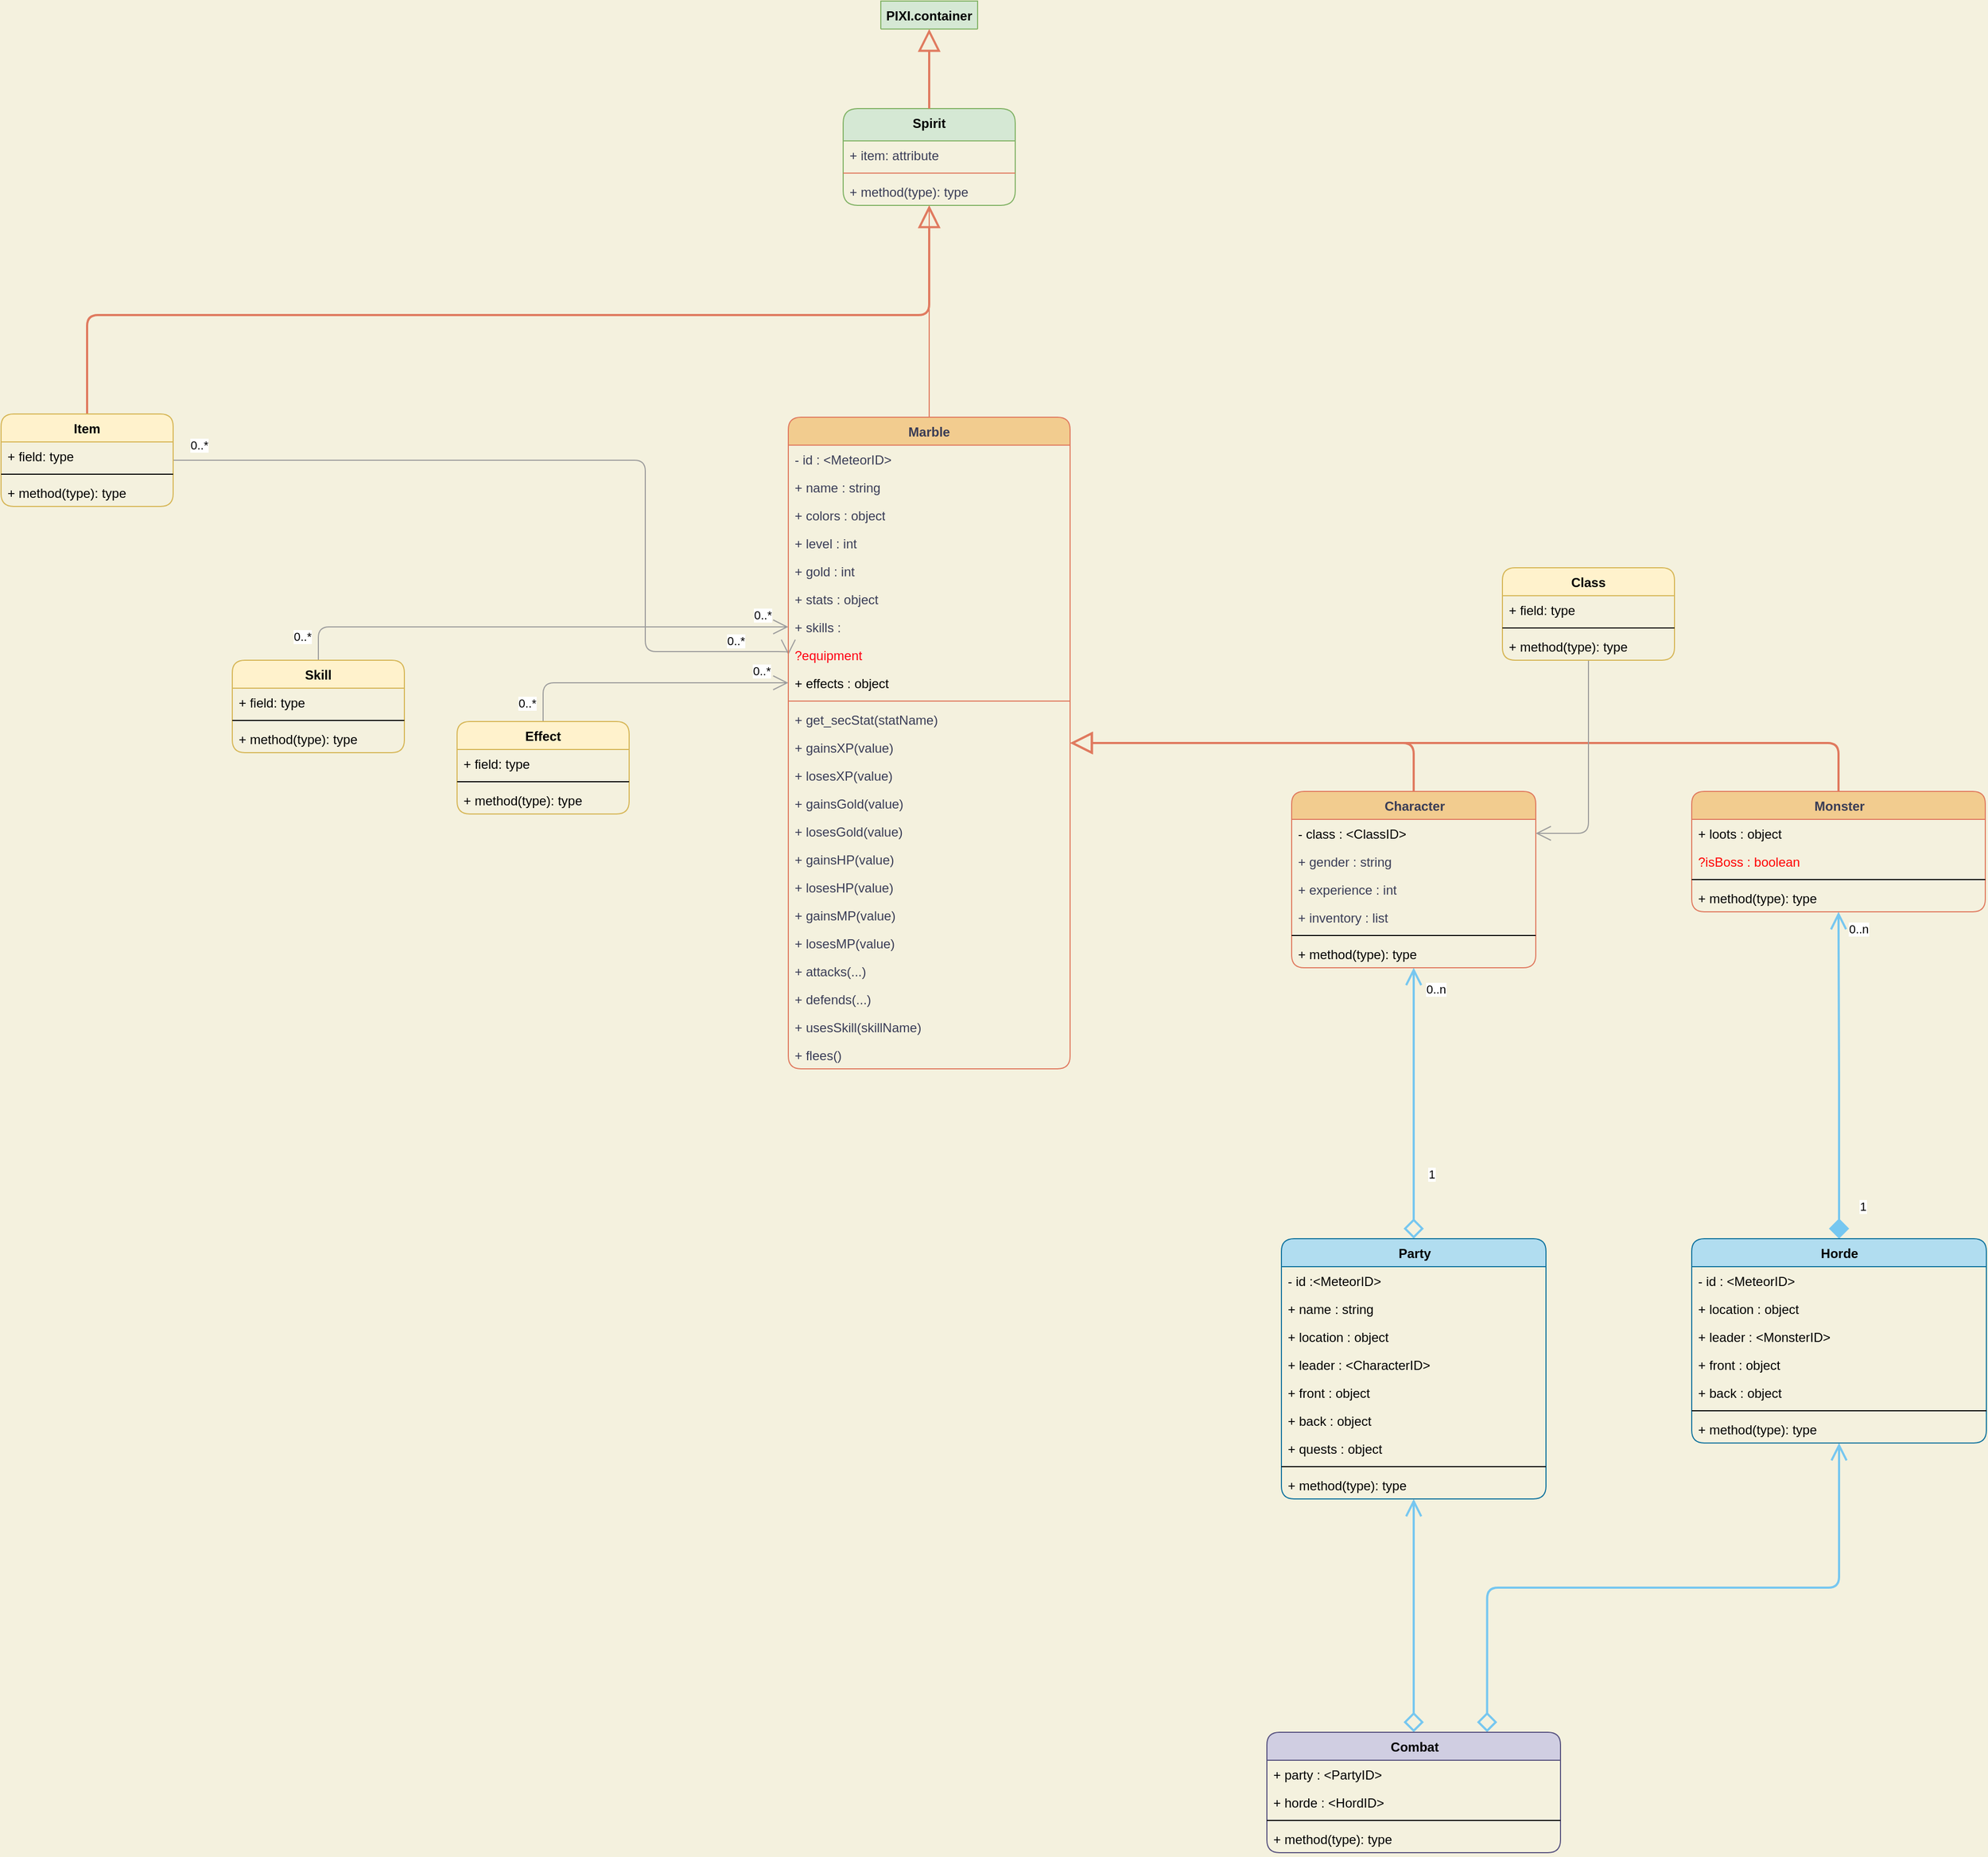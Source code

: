 <mxfile version="13.7.7" type="github">
  <diagram id="JMG7Og392h3I-otRAJf4" name="Page-1">
    <mxGraphModel dx="2393" dy="1778" grid="0" gridSize="10" guides="1" tooltips="1" connect="1" arrows="1" fold="1" page="0" pageScale="1" pageWidth="1169" pageHeight="827" background="#F4F1DE" math="0" shadow="0">
      <root>
        <mxCell id="0" />
        <mxCell id="1" parent="0" />
        <mxCell id="4F_5oUC_MU-JNdt0lTQq-11" value="PIXI.container" style="swimlane;fontStyle=1;align=center;verticalAlign=top;childLayout=stackLayout;horizontal=1;startSize=26;horizontalStack=0;resizeParent=1;resizeParentMax=0;resizeLast=0;collapsible=1;marginBottom=0;fillColor=#d5e8d4;strokeColor=#82b366;rounded=1;" parent="1" vertex="1" collapsed="1">
          <mxGeometry x="369" y="-440" width="90" height="26" as="geometry">
            <mxRectangle x="334" y="-300" width="160" height="86" as="alternateBounds" />
          </mxGeometry>
        </mxCell>
        <mxCell id="4F_5oUC_MU-JNdt0lTQq-12" value="+ field: type" style="text;strokeColor=none;fillColor=none;align=left;verticalAlign=top;spacingLeft=4;spacingRight=4;overflow=hidden;rotatable=0;points=[[0,0.5],[1,0.5]];portConstraint=eastwest;fontColor=#393C56;rounded=1;" parent="4F_5oUC_MU-JNdt0lTQq-11" vertex="1">
          <mxGeometry y="26" width="90" height="26" as="geometry" />
        </mxCell>
        <mxCell id="4F_5oUC_MU-JNdt0lTQq-13" value="" style="line;strokeWidth=1;fillColor=none;align=left;verticalAlign=middle;spacingTop=-1;spacingLeft=3;spacingRight=3;rotatable=0;labelPosition=right;points=[];portConstraint=eastwest;labelBackgroundColor=#F4F1DE;strokeColor=#E07A5F;fontColor=#393C56;rounded=1;" parent="4F_5oUC_MU-JNdt0lTQq-11" vertex="1">
          <mxGeometry y="52" width="90" height="8" as="geometry" />
        </mxCell>
        <mxCell id="4F_5oUC_MU-JNdt0lTQq-14" value="+ method(type): type" style="text;strokeColor=none;fillColor=none;align=left;verticalAlign=top;spacingLeft=4;spacingRight=4;overflow=hidden;rotatable=0;points=[[0,0.5],[1,0.5]];portConstraint=eastwest;fontColor=#393C56;rounded=1;" parent="4F_5oUC_MU-JNdt0lTQq-11" vertex="1">
          <mxGeometry y="60" width="90" height="26" as="geometry" />
        </mxCell>
        <mxCell id="4F_5oUC_MU-JNdt0lTQq-1" value="Spirit" style="swimlane;fontStyle=1;align=center;verticalAlign=top;childLayout=stackLayout;horizontal=1;startSize=30;horizontalStack=0;resizeParent=1;resizeParentMax=0;resizeLast=0;collapsible=1;marginBottom=0;fillColor=#d5e8d4;strokeColor=#82b366;rounded=1;" parent="1" vertex="1">
          <mxGeometry x="334" y="-340" width="160" height="90" as="geometry">
            <mxRectangle x="334" y="60" width="60" height="26" as="alternateBounds" />
          </mxGeometry>
        </mxCell>
        <mxCell id="4F_5oUC_MU-JNdt0lTQq-5" value="+ item: attribute" style="text;strokeColor=none;fillColor=none;align=left;verticalAlign=top;spacingLeft=4;spacingRight=4;overflow=hidden;rotatable=0;points=[[0,0.5],[1,0.5]];portConstraint=eastwest;fontColor=#393C56;rounded=1;" parent="4F_5oUC_MU-JNdt0lTQq-1" vertex="1">
          <mxGeometry y="30" width="160" height="26" as="geometry" />
        </mxCell>
        <mxCell id="4F_5oUC_MU-JNdt0lTQq-3" value="" style="line;strokeWidth=1;fillColor=none;align=left;verticalAlign=middle;spacingTop=-1;spacingLeft=3;spacingRight=3;rotatable=0;labelPosition=right;points=[];portConstraint=eastwest;labelBackgroundColor=#F4F1DE;strokeColor=#E07A5F;fontColor=#393C56;rounded=1;" parent="4F_5oUC_MU-JNdt0lTQq-1" vertex="1">
          <mxGeometry y="56" width="160" height="8" as="geometry" />
        </mxCell>
        <mxCell id="4F_5oUC_MU-JNdt0lTQq-4" value="+ method(type): type" style="text;strokeColor=none;fillColor=none;align=left;verticalAlign=top;spacingLeft=4;spacingRight=4;overflow=hidden;rotatable=0;points=[[0,0.5],[1,0.5]];portConstraint=eastwest;fontColor=#393C56;rounded=1;" parent="4F_5oUC_MU-JNdt0lTQq-1" vertex="1">
          <mxGeometry y="64" width="160" height="26" as="geometry" />
        </mxCell>
        <mxCell id="4F_5oUC_MU-JNdt0lTQq-15" value="" style="endArrow=block;endSize=16;endFill=0;html=1;exitX=0.5;exitY=0;exitDx=0;exitDy=0;entryX=0.5;entryY=1;entryDx=0;entryDy=0;labelBackgroundColor=#F4F1DE;strokeColor=#E07A5F;fontColor=#393C56;strokeWidth=2;" parent="1" source="4F_5oUC_MU-JNdt0lTQq-1" target="4F_5oUC_MU-JNdt0lTQq-11" edge="1">
          <mxGeometry x="-0.703" y="-115" width="160" relative="1" as="geometry">
            <mxPoint x="570" y="-350" as="sourcePoint" />
            <mxPoint x="730" y="-350" as="targetPoint" />
            <mxPoint as="offset" />
          </mxGeometry>
        </mxCell>
        <mxCell id="ymuaIxRItu-v12UrSBem-56" style="edgeStyle=orthogonalEdgeStyle;rounded=1;sketch=0;jumpStyle=none;orthogonalLoop=1;jettySize=auto;html=1;startArrow=none;startFill=0;startSize=14;endArrow=open;endFill=0;endSize=12;strokeColor=#E07A5F;strokeWidth=1;" edge="1" parent="1" source="4F_5oUC_MU-JNdt0lTQq-6" target="4F_5oUC_MU-JNdt0lTQq-1">
          <mxGeometry relative="1" as="geometry" />
        </mxCell>
        <mxCell id="ymuaIxRItu-v12UrSBem-45" style="edgeStyle=orthogonalEdgeStyle;rounded=1;orthogonalLoop=1;jettySize=auto;html=1;exitX=0.5;exitY=0;exitDx=0;exitDy=0;startArrow=none;startFill=0;startSize=6;endArrow=block;endFill=0;endSize=16;strokeColor=#E07A5F;strokeWidth=2;" edge="1" parent="1" source="-9Ix1WPc0BXSNpQGpBU6-17" target="4F_5oUC_MU-JNdt0lTQq-6">
          <mxGeometry relative="1" as="geometry" />
        </mxCell>
        <mxCell id="ymuaIxRItu-v12UrSBem-7" style="edgeStyle=orthogonalEdgeStyle;rounded=0;orthogonalLoop=1;jettySize=auto;html=1;exitX=0.5;exitY=0;exitDx=0;exitDy=0;strokeWidth=2;strokeColor=#76C7F0;startArrow=diamond;startFill=0;endArrow=open;endFill=0;endSize=12;startSize=14;" edge="1" parent="1" source="-9Ix1WPc0BXSNpQGpBU6-38" target="-9Ix1WPc0BXSNpQGpBU6-17">
          <mxGeometry relative="1" as="geometry" />
        </mxCell>
        <mxCell id="ymuaIxRItu-v12UrSBem-8" value="0..n" style="edgeLabel;html=1;align=center;verticalAlign=middle;resizable=0;points=[];" vertex="1" connectable="0" parent="ymuaIxRItu-v12UrSBem-7">
          <mxGeometry x="0.829" y="-2" relative="1" as="geometry">
            <mxPoint x="18" y="-1.53" as="offset" />
          </mxGeometry>
        </mxCell>
        <mxCell id="ymuaIxRItu-v12UrSBem-9" value="1" style="edgeLabel;html=1;align=center;verticalAlign=middle;resizable=0;points=[];" vertex="1" connectable="0" parent="ymuaIxRItu-v12UrSBem-7">
          <mxGeometry x="0.195" relative="1" as="geometry">
            <mxPoint x="16" y="90.29" as="offset" />
          </mxGeometry>
        </mxCell>
        <mxCell id="ymuaIxRItu-v12UrSBem-11" style="edgeStyle=orthogonalEdgeStyle;rounded=0;orthogonalLoop=1;jettySize=auto;html=1;exitX=0.5;exitY=0;exitDx=0;exitDy=0;startArrow=diamond;startFill=1;startSize=14;endArrow=open;endFill=0;endSize=12;strokeColor=#76C7F0;strokeWidth=2;" edge="1" parent="1" source="-9Ix1WPc0BXSNpQGpBU6-46" target="-9Ix1WPc0BXSNpQGpBU6-30">
          <mxGeometry relative="1" as="geometry" />
        </mxCell>
        <mxCell id="ymuaIxRItu-v12UrSBem-12" value="0..n" style="edgeLabel;html=1;align=center;verticalAlign=middle;resizable=0;points=[];" vertex="1" connectable="0" parent="ymuaIxRItu-v12UrSBem-11">
          <mxGeometry x="0.797" y="-3" relative="1" as="geometry">
            <mxPoint x="14.94" y="-15.71" as="offset" />
          </mxGeometry>
        </mxCell>
        <mxCell id="ymuaIxRItu-v12UrSBem-13" value="1" style="edgeLabel;html=1;align=center;verticalAlign=middle;resizable=0;points=[];" vertex="1" connectable="0" parent="ymuaIxRItu-v12UrSBem-11">
          <mxGeometry x="-0.809" y="-3" relative="1" as="geometry">
            <mxPoint x="19" y="-1.12" as="offset" />
          </mxGeometry>
        </mxCell>
        <mxCell id="ymuaIxRItu-v12UrSBem-14" style="edgeStyle=orthogonalEdgeStyle;rounded=1;orthogonalLoop=1;jettySize=auto;html=1;exitX=0.5;exitY=0;exitDx=0;exitDy=0;startArrow=diamond;startFill=0;startSize=14;endArrow=open;endFill=0;endSize=12;strokeColor=#76C7F0;strokeWidth=2;" edge="1" parent="1" source="-9Ix1WPc0BXSNpQGpBU6-55" target="-9Ix1WPc0BXSNpQGpBU6-38">
          <mxGeometry relative="1" as="geometry" />
        </mxCell>
        <mxCell id="ymuaIxRItu-v12UrSBem-20" style="edgeStyle=orthogonalEdgeStyle;rounded=1;orthogonalLoop=1;jettySize=auto;html=1;exitX=0.75;exitY=0;exitDx=0;exitDy=0;startArrow=diamond;startFill=0;startSize=14;endArrow=open;endFill=0;endSize=12;strokeColor=#76C7F0;strokeWidth=2;" edge="1" parent="1" source="-9Ix1WPc0BXSNpQGpBU6-55" target="-9Ix1WPc0BXSNpQGpBU6-46">
          <mxGeometry relative="1" as="geometry" />
        </mxCell>
        <mxCell id="ymuaIxRItu-v12UrSBem-41" style="edgeStyle=orthogonalEdgeStyle;rounded=1;orthogonalLoop=1;jettySize=auto;html=1;entryX=0;entryY=0.5;entryDx=0;entryDy=0;startArrow=none;startFill=0;startSize=14;endArrow=open;endFill=0;endSize=12;strokeWidth=1;strokeColor=#9C9C9C;" edge="1" parent="1" source="ymuaIxRItu-v12UrSBem-35" target="-9Ix1WPc0BXSNpQGpBU6-3">
          <mxGeometry relative="1" as="geometry">
            <Array as="points">
              <mxPoint x="150" y="-13" />
              <mxPoint x="150" y="165" />
            </Array>
          </mxGeometry>
        </mxCell>
        <mxCell id="ymuaIxRItu-v12UrSBem-42" value="0..*" style="edgeLabel;html=1;align=center;verticalAlign=middle;resizable=0;points=[];" vertex="1" connectable="0" parent="ymuaIxRItu-v12UrSBem-41">
          <mxGeometry x="-0.922" y="-1" relative="1" as="geometry">
            <mxPoint x="-5.67" y="-15" as="offset" />
          </mxGeometry>
        </mxCell>
        <mxCell id="ymuaIxRItu-v12UrSBem-43" value="0..*" style="edgeLabel;html=1;align=center;verticalAlign=middle;resizable=0;points=[];" vertex="1" connectable="0" parent="ymuaIxRItu-v12UrSBem-41">
          <mxGeometry x="0.862" relative="1" as="geometry">
            <mxPoint y="-10" as="offset" />
          </mxGeometry>
        </mxCell>
        <mxCell id="ymuaIxRItu-v12UrSBem-44" style="edgeStyle=orthogonalEdgeStyle;rounded=1;orthogonalLoop=1;jettySize=auto;html=1;exitX=0.5;exitY=0;exitDx=0;exitDy=0;startArrow=none;startFill=0;startSize=6;endArrow=block;endFill=0;endSize=16;strokeWidth=2;strokeColor=#E07A5F;" edge="1" parent="1" source="ymuaIxRItu-v12UrSBem-35" target="4F_5oUC_MU-JNdt0lTQq-1">
          <mxGeometry relative="1" as="geometry" />
        </mxCell>
        <mxCell id="ymuaIxRItu-v12UrSBem-46" style="edgeStyle=orthogonalEdgeStyle;rounded=1;orthogonalLoop=1;jettySize=auto;html=1;exitX=0.5;exitY=0;exitDx=0;exitDy=0;startArrow=none;startFill=0;startSize=6;endArrow=block;endFill=0;endSize=16;strokeColor=#E07A5F;strokeWidth=2;" edge="1" parent="1" source="-9Ix1WPc0BXSNpQGpBU6-30" target="4F_5oUC_MU-JNdt0lTQq-6">
          <mxGeometry relative="1" as="geometry" />
        </mxCell>
        <mxCell id="-9Ix1WPc0BXSNpQGpBU6-17" value="Character" style="swimlane;fontStyle=1;align=center;verticalAlign=top;childLayout=stackLayout;horizontal=1;startSize=26;horizontalStack=0;resizeParent=1;resizeParentMax=0;resizeLast=0;collapsible=1;marginBottom=0;rounded=1;strokeColor=#E07A5F;fillColor=#F2CC8F;fontSize=12;fontColor=#393C56;html=1;" parent="1" vertex="1">
          <mxGeometry x="751" y="295" width="227" height="164" as="geometry" />
        </mxCell>
        <mxCell id="-9Ix1WPc0BXSNpQGpBU6-18" value="- class : &lt;ClassID&gt;" style="text;strokeColor=none;fillColor=none;align=left;verticalAlign=top;spacingLeft=4;spacingRight=4;overflow=hidden;rotatable=0;points=[[0,0.5],[1,0.5]];portConstraint=eastwest;" parent="-9Ix1WPc0BXSNpQGpBU6-17" vertex="1">
          <mxGeometry y="26" width="227" height="26" as="geometry" />
        </mxCell>
        <mxCell id="-9Ix1WPc0BXSNpQGpBU6-21" value="+ gender : string" style="text;strokeColor=none;fillColor=none;align=left;verticalAlign=top;spacingLeft=4;spacingRight=4;overflow=hidden;rotatable=0;points=[[0,0.5],[1,0.5]];portConstraint=eastwest;rounded=1;fontSize=12;fontColor=#393C56;html=1;" parent="-9Ix1WPc0BXSNpQGpBU6-17" vertex="1">
          <mxGeometry y="52" width="227" height="26" as="geometry" />
        </mxCell>
        <mxCell id="-9Ix1WPc0BXSNpQGpBU6-22" value="+ experience : int" style="text;strokeColor=none;fillColor=none;align=left;verticalAlign=top;spacingLeft=4;spacingRight=4;overflow=hidden;rotatable=0;points=[[0,0.5],[1,0.5]];portConstraint=eastwest;rounded=1;fontSize=12;fontColor=#393C56;html=1;" parent="-9Ix1WPc0BXSNpQGpBU6-17" vertex="1">
          <mxGeometry y="78" width="227" height="26" as="geometry" />
        </mxCell>
        <mxCell id="-9Ix1WPc0BXSNpQGpBU6-23" value="+ inventory : list" style="text;strokeColor=none;fillColor=none;align=left;verticalAlign=top;spacingLeft=4;spacingRight=4;overflow=hidden;rotatable=0;points=[[0,0.5],[1,0.5]];portConstraint=eastwest;rounded=1;fontSize=12;fontColor=#393C56;html=1;" parent="-9Ix1WPc0BXSNpQGpBU6-17" vertex="1">
          <mxGeometry y="104" width="227" height="26" as="geometry" />
        </mxCell>
        <mxCell id="-9Ix1WPc0BXSNpQGpBU6-19" value="" style="line;strokeWidth=1;fillColor=none;align=left;verticalAlign=middle;spacingTop=-1;spacingLeft=3;spacingRight=3;rotatable=0;labelPosition=right;points=[];portConstraint=eastwest;" parent="-9Ix1WPc0BXSNpQGpBU6-17" vertex="1">
          <mxGeometry y="130" width="227" height="8" as="geometry" />
        </mxCell>
        <mxCell id="-9Ix1WPc0BXSNpQGpBU6-20" value="+ method(type): type" style="text;strokeColor=none;fillColor=none;align=left;verticalAlign=top;spacingLeft=4;spacingRight=4;overflow=hidden;rotatable=0;points=[[0,0.5],[1,0.5]];portConstraint=eastwest;" parent="-9Ix1WPc0BXSNpQGpBU6-17" vertex="1">
          <mxGeometry y="138" width="227" height="26" as="geometry" />
        </mxCell>
        <mxCell id="-9Ix1WPc0BXSNpQGpBU6-30" value="Monster" style="swimlane;fontStyle=1;align=center;verticalAlign=top;childLayout=stackLayout;horizontal=1;startSize=26;horizontalStack=0;resizeParent=1;resizeParentMax=0;resizeLast=0;collapsible=1;marginBottom=0;rounded=1;strokeColor=#E07A5F;fillColor=#F2CC8F;fontSize=12;fontColor=#393C56;html=1;" parent="1" vertex="1">
          <mxGeometry x="1123" y="295" width="273" height="112" as="geometry" />
        </mxCell>
        <mxCell id="-9Ix1WPc0BXSNpQGpBU6-31" value="+ loots : object" style="text;strokeColor=none;fillColor=none;align=left;verticalAlign=top;spacingLeft=4;spacingRight=4;overflow=hidden;rotatable=0;points=[[0,0.5],[1,0.5]];portConstraint=eastwest;" parent="-9Ix1WPc0BXSNpQGpBU6-30" vertex="1">
          <mxGeometry y="26" width="273" height="26" as="geometry" />
        </mxCell>
        <mxCell id="-9Ix1WPc0BXSNpQGpBU6-35" value="?isBoss : boolean" style="text;strokeColor=none;fillColor=none;align=left;verticalAlign=top;spacingLeft=4;spacingRight=4;overflow=hidden;rotatable=0;points=[[0,0.5],[1,0.5]];portConstraint=eastwest;rounded=1;fontSize=12;html=1;fontColor=#FF0000;" parent="-9Ix1WPc0BXSNpQGpBU6-30" vertex="1">
          <mxGeometry y="52" width="273" height="26" as="geometry" />
        </mxCell>
        <mxCell id="-9Ix1WPc0BXSNpQGpBU6-36" value="" style="line;strokeWidth=1;fillColor=none;align=left;verticalAlign=middle;spacingTop=-1;spacingLeft=3;spacingRight=3;rotatable=0;labelPosition=right;points=[];portConstraint=eastwest;" parent="-9Ix1WPc0BXSNpQGpBU6-30" vertex="1">
          <mxGeometry y="78" width="273" height="8" as="geometry" />
        </mxCell>
        <mxCell id="-9Ix1WPc0BXSNpQGpBU6-37" value="+ method(type): type" style="text;strokeColor=none;fillColor=none;align=left;verticalAlign=top;spacingLeft=4;spacingRight=4;overflow=hidden;rotatable=0;points=[[0,0.5],[1,0.5]];portConstraint=eastwest;" parent="-9Ix1WPc0BXSNpQGpBU6-30" vertex="1">
          <mxGeometry y="86" width="273" height="26" as="geometry" />
        </mxCell>
        <mxCell id="-9Ix1WPc0BXSNpQGpBU6-46" value="Horde" style="swimlane;fontStyle=1;align=center;verticalAlign=top;childLayout=stackLayout;horizontal=1;startSize=26;horizontalStack=0;resizeParent=1;resizeParentMax=0;resizeLast=0;collapsible=1;marginBottom=0;rounded=1;strokeColor=#10739e;fontSize=12;html=1;fillColor=#b1ddf0;" parent="1" vertex="1">
          <mxGeometry x="1123" y="711" width="274" height="190" as="geometry" />
        </mxCell>
        <mxCell id="-9Ix1WPc0BXSNpQGpBU6-47" value="- id : &lt;MeteorID&gt;" style="text;strokeColor=none;fillColor=none;align=left;verticalAlign=top;spacingLeft=4;spacingRight=4;overflow=hidden;rotatable=0;points=[[0,0.5],[1,0.5]];portConstraint=eastwest;" parent="-9Ix1WPc0BXSNpQGpBU6-46" vertex="1">
          <mxGeometry y="26" width="274" height="26" as="geometry" />
        </mxCell>
        <mxCell id="ymuaIxRItu-v12UrSBem-19" value="+ location : object" style="text;strokeColor=none;fillColor=none;align=left;verticalAlign=top;spacingLeft=4;spacingRight=4;overflow=hidden;rotatable=0;points=[[0,0.5],[1,0.5]];portConstraint=eastwest;" vertex="1" parent="-9Ix1WPc0BXSNpQGpBU6-46">
          <mxGeometry y="52" width="274" height="26" as="geometry" />
        </mxCell>
        <mxCell id="ymuaIxRItu-v12UrSBem-15" value="+ leader : &lt;MonsterID&gt;" style="text;strokeColor=none;fillColor=none;align=left;verticalAlign=top;spacingLeft=4;spacingRight=4;overflow=hidden;rotatable=0;points=[[0,0.5],[1,0.5]];portConstraint=eastwest;" vertex="1" parent="-9Ix1WPc0BXSNpQGpBU6-46">
          <mxGeometry y="78" width="274" height="26" as="geometry" />
        </mxCell>
        <mxCell id="ymuaIxRItu-v12UrSBem-16" value="+ front : object" style="text;strokeColor=none;fillColor=none;align=left;verticalAlign=top;spacingLeft=4;spacingRight=4;overflow=hidden;rotatable=0;points=[[0,0.5],[1,0.5]];portConstraint=eastwest;" vertex="1" parent="-9Ix1WPc0BXSNpQGpBU6-46">
          <mxGeometry y="104" width="274" height="26" as="geometry" />
        </mxCell>
        <mxCell id="ymuaIxRItu-v12UrSBem-17" value="+ back : object" style="text;strokeColor=none;fillColor=none;align=left;verticalAlign=top;spacingLeft=4;spacingRight=4;overflow=hidden;rotatable=0;points=[[0,0.5],[1,0.5]];portConstraint=eastwest;" vertex="1" parent="-9Ix1WPc0BXSNpQGpBU6-46">
          <mxGeometry y="130" width="274" height="26" as="geometry" />
        </mxCell>
        <mxCell id="-9Ix1WPc0BXSNpQGpBU6-48" value="" style="line;strokeWidth=1;fillColor=none;align=left;verticalAlign=middle;spacingTop=-1;spacingLeft=3;spacingRight=3;rotatable=0;labelPosition=right;points=[];portConstraint=eastwest;" parent="-9Ix1WPc0BXSNpQGpBU6-46" vertex="1">
          <mxGeometry y="156" width="274" height="8" as="geometry" />
        </mxCell>
        <mxCell id="-9Ix1WPc0BXSNpQGpBU6-49" value="+ method(type): type" style="text;strokeColor=none;fillColor=none;align=left;verticalAlign=top;spacingLeft=4;spacingRight=4;overflow=hidden;rotatable=0;points=[[0,0.5],[1,0.5]];portConstraint=eastwest;" parent="-9Ix1WPc0BXSNpQGpBU6-46" vertex="1">
          <mxGeometry y="164" width="274" height="26" as="geometry" />
        </mxCell>
        <mxCell id="-9Ix1WPc0BXSNpQGpBU6-38" value="Party" style="swimlane;fontStyle=1;align=center;verticalAlign=top;childLayout=stackLayout;horizontal=1;startSize=26;horizontalStack=0;resizeParent=1;resizeParentMax=0;resizeLast=0;collapsible=1;marginBottom=0;rounded=1;fontSize=12;html=1;strokeColor=#10739e;fillColor=#B1DDF0;" parent="1" vertex="1">
          <mxGeometry x="741.5" y="711" width="246" height="242" as="geometry" />
        </mxCell>
        <mxCell id="-9Ix1WPc0BXSNpQGpBU6-39" value="- id :&lt;MeteorID&gt;" style="text;strokeColor=none;fillColor=none;align=left;verticalAlign=top;spacingLeft=4;spacingRight=4;overflow=hidden;rotatable=0;points=[[0,0.5],[1,0.5]];portConstraint=eastwest;" parent="-9Ix1WPc0BXSNpQGpBU6-38" vertex="1">
          <mxGeometry y="26" width="246" height="26" as="geometry" />
        </mxCell>
        <mxCell id="ymuaIxRItu-v12UrSBem-1" value="+ name : string" style="text;strokeColor=none;fillColor=none;align=left;verticalAlign=top;spacingLeft=4;spacingRight=4;overflow=hidden;rotatable=0;points=[[0,0.5],[1,0.5]];portConstraint=eastwest;" vertex="1" parent="-9Ix1WPc0BXSNpQGpBU6-38">
          <mxGeometry y="52" width="246" height="26" as="geometry" />
        </mxCell>
        <mxCell id="ymuaIxRItu-v12UrSBem-2" value="+ location : object" style="text;strokeColor=none;fillColor=none;align=left;verticalAlign=top;spacingLeft=4;spacingRight=4;overflow=hidden;rotatable=0;points=[[0,0.5],[1,0.5]];portConstraint=eastwest;" vertex="1" parent="-9Ix1WPc0BXSNpQGpBU6-38">
          <mxGeometry y="78" width="246" height="26" as="geometry" />
        </mxCell>
        <mxCell id="ymuaIxRItu-v12UrSBem-3" value="+ leader : &lt;CharacterID&gt;" style="text;strokeColor=none;fillColor=none;align=left;verticalAlign=top;spacingLeft=4;spacingRight=4;overflow=hidden;rotatable=0;points=[[0,0.5],[1,0.5]];portConstraint=eastwest;" vertex="1" parent="-9Ix1WPc0BXSNpQGpBU6-38">
          <mxGeometry y="104" width="246" height="26" as="geometry" />
        </mxCell>
        <mxCell id="ymuaIxRItu-v12UrSBem-4" value="+ front : object" style="text;strokeColor=none;fillColor=none;align=left;verticalAlign=top;spacingLeft=4;spacingRight=4;overflow=hidden;rotatable=0;points=[[0,0.5],[1,0.5]];portConstraint=eastwest;" vertex="1" parent="-9Ix1WPc0BXSNpQGpBU6-38">
          <mxGeometry y="130" width="246" height="26" as="geometry" />
        </mxCell>
        <mxCell id="ymuaIxRItu-v12UrSBem-5" value="+ back : object" style="text;strokeColor=none;fillColor=none;align=left;verticalAlign=top;spacingLeft=4;spacingRight=4;overflow=hidden;rotatable=0;points=[[0,0.5],[1,0.5]];portConstraint=eastwest;" vertex="1" parent="-9Ix1WPc0BXSNpQGpBU6-38">
          <mxGeometry y="156" width="246" height="26" as="geometry" />
        </mxCell>
        <mxCell id="ymuaIxRItu-v12UrSBem-6" value="+ quests : object" style="text;strokeColor=none;fillColor=none;align=left;verticalAlign=top;spacingLeft=4;spacingRight=4;overflow=hidden;rotatable=0;points=[[0,0.5],[1,0.5]];portConstraint=eastwest;" vertex="1" parent="-9Ix1WPc0BXSNpQGpBU6-38">
          <mxGeometry y="182" width="246" height="26" as="geometry" />
        </mxCell>
        <mxCell id="-9Ix1WPc0BXSNpQGpBU6-40" value="" style="line;strokeWidth=1;fillColor=none;align=left;verticalAlign=middle;spacingTop=-1;spacingLeft=3;spacingRight=3;rotatable=0;labelPosition=right;points=[];portConstraint=eastwest;" parent="-9Ix1WPc0BXSNpQGpBU6-38" vertex="1">
          <mxGeometry y="208" width="246" height="8" as="geometry" />
        </mxCell>
        <mxCell id="-9Ix1WPc0BXSNpQGpBU6-41" value="+ method(type): type" style="text;strokeColor=none;fillColor=none;align=left;verticalAlign=top;spacingLeft=4;spacingRight=4;overflow=hidden;rotatable=0;points=[[0,0.5],[1,0.5]];portConstraint=eastwest;" parent="-9Ix1WPc0BXSNpQGpBU6-38" vertex="1">
          <mxGeometry y="216" width="246" height="26" as="geometry" />
        </mxCell>
        <mxCell id="-9Ix1WPc0BXSNpQGpBU6-55" value="Combat" style="swimlane;fontStyle=1;align=center;verticalAlign=top;childLayout=stackLayout;horizontal=1;startSize=26;horizontalStack=0;resizeParent=1;resizeParentMax=0;resizeLast=0;collapsible=1;marginBottom=0;rounded=1;strokeColor=#56517e;fillColor=#d0cee2;fontSize=12;html=1;" parent="1" vertex="1">
          <mxGeometry x="728" y="1170" width="273" height="112" as="geometry" />
        </mxCell>
        <mxCell id="-9Ix1WPc0BXSNpQGpBU6-56" value="+ party : &lt;PartyID&gt;" style="text;strokeColor=none;fillColor=none;align=left;verticalAlign=top;spacingLeft=4;spacingRight=4;overflow=hidden;rotatable=0;points=[[0,0.5],[1,0.5]];portConstraint=eastwest;" parent="-9Ix1WPc0BXSNpQGpBU6-55" vertex="1">
          <mxGeometry y="26" width="273" height="26" as="geometry" />
        </mxCell>
        <mxCell id="ymuaIxRItu-v12UrSBem-21" value="+ horde : &lt;HordID&gt;" style="text;strokeColor=none;fillColor=none;align=left;verticalAlign=top;spacingLeft=4;spacingRight=4;overflow=hidden;rotatable=0;points=[[0,0.5],[1,0.5]];portConstraint=eastwest;" vertex="1" parent="-9Ix1WPc0BXSNpQGpBU6-55">
          <mxGeometry y="52" width="273" height="26" as="geometry" />
        </mxCell>
        <mxCell id="-9Ix1WPc0BXSNpQGpBU6-57" value="" style="line;strokeWidth=1;fillColor=none;align=left;verticalAlign=middle;spacingTop=-1;spacingLeft=3;spacingRight=3;rotatable=0;labelPosition=right;points=[];portConstraint=eastwest;" parent="-9Ix1WPc0BXSNpQGpBU6-55" vertex="1">
          <mxGeometry y="78" width="273" height="8" as="geometry" />
        </mxCell>
        <mxCell id="-9Ix1WPc0BXSNpQGpBU6-58" value="+ method(type): type" style="text;strokeColor=none;fillColor=none;align=left;verticalAlign=top;spacingLeft=4;spacingRight=4;overflow=hidden;rotatable=0;points=[[0,0.5],[1,0.5]];portConstraint=eastwest;" parent="-9Ix1WPc0BXSNpQGpBU6-55" vertex="1">
          <mxGeometry y="86" width="273" height="26" as="geometry" />
        </mxCell>
        <mxCell id="ymuaIxRItu-v12UrSBem-48" style="edgeStyle=orthogonalEdgeStyle;rounded=1;orthogonalLoop=1;jettySize=auto;html=1;entryX=1;entryY=0.5;entryDx=0;entryDy=0;startArrow=none;startFill=0;startSize=14;endArrow=open;endFill=0;endSize=12;strokeColor=#9C9C9C;strokeWidth=1;" edge="1" parent="1" source="ymuaIxRItu-v12UrSBem-30" target="-9Ix1WPc0BXSNpQGpBU6-18">
          <mxGeometry relative="1" as="geometry" />
        </mxCell>
        <mxCell id="ymuaIxRItu-v12UrSBem-51" style="edgeStyle=orthogonalEdgeStyle;rounded=1;orthogonalLoop=1;jettySize=auto;html=1;entryX=0;entryY=0.5;entryDx=0;entryDy=0;startArrow=none;startFill=0;startSize=14;endArrow=open;endFill=0;endSize=12;strokeColor=#9C9C9C;strokeWidth=1;" edge="1" parent="1" source="ymuaIxRItu-v12UrSBem-26" target="ymuaIxRItu-v12UrSBem-34">
          <mxGeometry relative="1" as="geometry" />
        </mxCell>
        <mxCell id="ymuaIxRItu-v12UrSBem-54" value="0..*" style="edgeLabel;html=1;align=center;verticalAlign=middle;resizable=0;points=[];" vertex="1" connectable="0" parent="ymuaIxRItu-v12UrSBem-51">
          <mxGeometry x="0.725" y="-1" relative="1" as="geometry">
            <mxPoint x="11" y="-12" as="offset" />
          </mxGeometry>
        </mxCell>
        <mxCell id="ymuaIxRItu-v12UrSBem-55" value="0..*" style="edgeLabel;html=1;align=center;verticalAlign=middle;resizable=0;points=[];" vertex="1" connectable="0" parent="ymuaIxRItu-v12UrSBem-51">
          <mxGeometry x="-0.792" y="-15" relative="1" as="geometry">
            <mxPoint x="-30" y="10.33" as="offset" />
          </mxGeometry>
        </mxCell>
        <mxCell id="ymuaIxRItu-v12UrSBem-50" style="edgeStyle=orthogonalEdgeStyle;rounded=1;orthogonalLoop=1;jettySize=auto;html=1;entryX=0;entryY=0.5;entryDx=0;entryDy=0;startArrow=none;startFill=0;startSize=14;endArrow=open;endFill=0;endSize=12;strokeColor=#9C9C9C;strokeWidth=1;" edge="1" parent="1" source="ymuaIxRItu-v12UrSBem-22" target="-9Ix1WPc0BXSNpQGpBU6-4">
          <mxGeometry relative="1" as="geometry" />
        </mxCell>
        <mxCell id="ymuaIxRItu-v12UrSBem-52" value="0..*" style="edgeLabel;html=1;align=center;verticalAlign=middle;resizable=0;points=[];" vertex="1" connectable="0" parent="ymuaIxRItu-v12UrSBem-50">
          <mxGeometry x="-0.881" y="-18" relative="1" as="geometry">
            <mxPoint x="-33" y="5.67" as="offset" />
          </mxGeometry>
        </mxCell>
        <mxCell id="ymuaIxRItu-v12UrSBem-53" value="0..*" style="edgeLabel;html=1;align=center;verticalAlign=middle;resizable=0;points=[];" vertex="1" connectable="0" parent="ymuaIxRItu-v12UrSBem-50">
          <mxGeometry x="0.916" y="2" relative="1" as="geometry">
            <mxPoint x="-5" y="-9" as="offset" />
          </mxGeometry>
        </mxCell>
        <mxCell id="ymuaIxRItu-v12UrSBem-35" value="Item" style="swimlane;fontStyle=1;align=center;verticalAlign=top;childLayout=stackLayout;horizontal=1;startSize=26;horizontalStack=0;resizeParent=1;resizeParentMax=0;resizeLast=0;collapsible=1;marginBottom=0;rounded=1;fillColor=#fff2cc;strokeColor=#d6b656;" vertex="1" parent="1">
          <mxGeometry x="-449" y="-56" width="160" height="86" as="geometry" />
        </mxCell>
        <mxCell id="ymuaIxRItu-v12UrSBem-36" value="+ field: type" style="text;strokeColor=none;fillColor=none;align=left;verticalAlign=top;spacingLeft=4;spacingRight=4;overflow=hidden;rotatable=0;points=[[0,0.5],[1,0.5]];portConstraint=eastwest;" vertex="1" parent="ymuaIxRItu-v12UrSBem-35">
          <mxGeometry y="26" width="160" height="26" as="geometry" />
        </mxCell>
        <mxCell id="ymuaIxRItu-v12UrSBem-37" value="" style="line;strokeWidth=1;fillColor=none;align=left;verticalAlign=middle;spacingTop=-1;spacingLeft=3;spacingRight=3;rotatable=0;labelPosition=right;points=[];portConstraint=eastwest;" vertex="1" parent="ymuaIxRItu-v12UrSBem-35">
          <mxGeometry y="52" width="160" height="8" as="geometry" />
        </mxCell>
        <mxCell id="ymuaIxRItu-v12UrSBem-38" value="+ method(type): type" style="text;strokeColor=none;fillColor=none;align=left;verticalAlign=top;spacingLeft=4;spacingRight=4;overflow=hidden;rotatable=0;points=[[0,0.5],[1,0.5]];portConstraint=eastwest;" vertex="1" parent="ymuaIxRItu-v12UrSBem-35">
          <mxGeometry y="60" width="160" height="26" as="geometry" />
        </mxCell>
        <mxCell id="ymuaIxRItu-v12UrSBem-26" value="Effect" style="swimlane;fontStyle=1;align=center;verticalAlign=top;childLayout=stackLayout;horizontal=1;startSize=26;horizontalStack=0;resizeParent=1;resizeParentMax=0;resizeLast=0;collapsible=1;marginBottom=0;rounded=1;fillColor=#fff2cc;strokeColor=#d6b656;" vertex="1" parent="1">
          <mxGeometry x="-25" y="230" width="160" height="86" as="geometry" />
        </mxCell>
        <mxCell id="ymuaIxRItu-v12UrSBem-27" value="+ field: type" style="text;strokeColor=none;fillColor=none;align=left;verticalAlign=top;spacingLeft=4;spacingRight=4;overflow=hidden;rotatable=0;points=[[0,0.5],[1,0.5]];portConstraint=eastwest;" vertex="1" parent="ymuaIxRItu-v12UrSBem-26">
          <mxGeometry y="26" width="160" height="26" as="geometry" />
        </mxCell>
        <mxCell id="ymuaIxRItu-v12UrSBem-28" value="" style="line;strokeWidth=1;fillColor=none;align=left;verticalAlign=middle;spacingTop=-1;spacingLeft=3;spacingRight=3;rotatable=0;labelPosition=right;points=[];portConstraint=eastwest;" vertex="1" parent="ymuaIxRItu-v12UrSBem-26">
          <mxGeometry y="52" width="160" height="8" as="geometry" />
        </mxCell>
        <mxCell id="ymuaIxRItu-v12UrSBem-29" value="+ method(type): type" style="text;strokeColor=none;fillColor=none;align=left;verticalAlign=top;spacingLeft=4;spacingRight=4;overflow=hidden;rotatable=0;points=[[0,0.5],[1,0.5]];portConstraint=eastwest;" vertex="1" parent="ymuaIxRItu-v12UrSBem-26">
          <mxGeometry y="60" width="160" height="26" as="geometry" />
        </mxCell>
        <mxCell id="ymuaIxRItu-v12UrSBem-22" value="Skill" style="swimlane;fontStyle=1;align=center;verticalAlign=top;childLayout=stackLayout;horizontal=1;startSize=26;horizontalStack=0;resizeParent=1;resizeParentMax=0;resizeLast=0;collapsible=1;marginBottom=0;rounded=1;fillColor=#fff2cc;strokeColor=#d6b656;" vertex="1" parent="1">
          <mxGeometry x="-234" y="173" width="160" height="86" as="geometry" />
        </mxCell>
        <mxCell id="ymuaIxRItu-v12UrSBem-23" value="+ field: type" style="text;strokeColor=none;fillColor=none;align=left;verticalAlign=top;spacingLeft=4;spacingRight=4;overflow=hidden;rotatable=0;points=[[0,0.5],[1,0.5]];portConstraint=eastwest;" vertex="1" parent="ymuaIxRItu-v12UrSBem-22">
          <mxGeometry y="26" width="160" height="26" as="geometry" />
        </mxCell>
        <mxCell id="ymuaIxRItu-v12UrSBem-24" value="" style="line;strokeWidth=1;fillColor=none;align=left;verticalAlign=middle;spacingTop=-1;spacingLeft=3;spacingRight=3;rotatable=0;labelPosition=right;points=[];portConstraint=eastwest;" vertex="1" parent="ymuaIxRItu-v12UrSBem-22">
          <mxGeometry y="52" width="160" height="8" as="geometry" />
        </mxCell>
        <mxCell id="ymuaIxRItu-v12UrSBem-25" value="+ method(type): type" style="text;strokeColor=none;fillColor=none;align=left;verticalAlign=top;spacingLeft=4;spacingRight=4;overflow=hidden;rotatable=0;points=[[0,0.5],[1,0.5]];portConstraint=eastwest;" vertex="1" parent="ymuaIxRItu-v12UrSBem-22">
          <mxGeometry y="60" width="160" height="26" as="geometry" />
        </mxCell>
        <mxCell id="4F_5oUC_MU-JNdt0lTQq-6" value="Marble" style="swimlane;fontStyle=1;align=center;verticalAlign=top;childLayout=stackLayout;horizontal=1;startSize=26;horizontalStack=0;resizeParent=1;resizeParentMax=0;resizeLast=0;collapsible=1;marginBottom=0;fillColor=#F2CC8F;strokeColor=#E07A5F;fontColor=#393C56;rounded=1;" parent="1" vertex="1">
          <mxGeometry x="283" y="-53" width="262" height="606" as="geometry" />
        </mxCell>
        <mxCell id="4F_5oUC_MU-JNdt0lTQq-7" value="- id : &lt;MeteorID&gt;" style="text;strokeColor=none;fillColor=none;align=left;verticalAlign=top;spacingLeft=4;spacingRight=4;overflow=hidden;rotatable=0;points=[[0,0.5],[1,0.5]];portConstraint=eastwest;fontColor=#393C56;rounded=1;" parent="4F_5oUC_MU-JNdt0lTQq-6" vertex="1">
          <mxGeometry y="26" width="262" height="26" as="geometry" />
        </mxCell>
        <mxCell id="4F_5oUC_MU-JNdt0lTQq-17" value="+ name : string" style="text;strokeColor=none;fillColor=none;align=left;verticalAlign=top;spacingLeft=4;spacingRight=4;overflow=hidden;rotatable=0;points=[[0,0.5],[1,0.5]];portConstraint=eastwest;rounded=1;fontColor=#393C56;" parent="4F_5oUC_MU-JNdt0lTQq-6" vertex="1">
          <mxGeometry y="52" width="262" height="26" as="geometry" />
        </mxCell>
        <mxCell id="4F_5oUC_MU-JNdt0lTQq-18" value="+ colors : object" style="text;strokeColor=none;fillColor=none;align=left;verticalAlign=top;spacingLeft=4;spacingRight=4;overflow=hidden;rotatable=0;points=[[0,0.5],[1,0.5]];portConstraint=eastwest;rounded=1;fontColor=#393C56;fontStyle=0;fontSize=12;html=1;noLabel=0;" parent="4F_5oUC_MU-JNdt0lTQq-6" vertex="1">
          <mxGeometry y="78" width="262" height="26" as="geometry" />
        </mxCell>
        <mxCell id="4F_5oUC_MU-JNdt0lTQq-19" value="+ level : int" style="text;strokeColor=none;fillColor=none;align=left;verticalAlign=top;spacingLeft=4;spacingRight=4;overflow=hidden;rotatable=0;points=[[0,0.5],[1,0.5]];portConstraint=eastwest;rounded=1;fontColor=#393C56;" parent="4F_5oUC_MU-JNdt0lTQq-6" vertex="1">
          <mxGeometry y="104" width="262" height="26" as="geometry" />
        </mxCell>
        <mxCell id="-9Ix1WPc0BXSNpQGpBU6-1" value="+ gold : int" style="text;strokeColor=none;fillColor=none;align=left;verticalAlign=top;spacingLeft=4;spacingRight=4;overflow=hidden;rotatable=0;points=[[0,0.5],[1,0.5]];portConstraint=eastwest;rounded=1;fontColor=#393C56;" parent="4F_5oUC_MU-JNdt0lTQq-6" vertex="1">
          <mxGeometry y="130" width="262" height="26" as="geometry" />
        </mxCell>
        <mxCell id="-9Ix1WPc0BXSNpQGpBU6-2" value="+ stats : object" style="text;strokeColor=none;fillColor=none;align=left;verticalAlign=top;spacingLeft=4;spacingRight=4;overflow=hidden;rotatable=0;points=[[0,0.5],[1,0.5]];portConstraint=eastwest;rounded=1;fontColor=#393C56;" parent="4F_5oUC_MU-JNdt0lTQq-6" vertex="1">
          <mxGeometry y="156" width="262" height="26" as="geometry" />
        </mxCell>
        <mxCell id="-9Ix1WPc0BXSNpQGpBU6-4" value="+ skills : " style="text;strokeColor=none;fillColor=none;align=left;verticalAlign=top;spacingLeft=4;spacingRight=4;overflow=hidden;rotatable=0;points=[[0,0.5],[1,0.5]];portConstraint=eastwest;rounded=1;fontColor=#393C56;" parent="4F_5oUC_MU-JNdt0lTQq-6" vertex="1">
          <mxGeometry y="182" width="262" height="26" as="geometry" />
        </mxCell>
        <mxCell id="-9Ix1WPc0BXSNpQGpBU6-3" value="?equipment" style="text;strokeColor=none;fillColor=none;align=left;verticalAlign=top;spacingLeft=4;spacingRight=4;overflow=hidden;rotatable=0;points=[[0,0.5],[1,0.5]];portConstraint=eastwest;rounded=1;fontColor=#FF0011;" parent="4F_5oUC_MU-JNdt0lTQq-6" vertex="1">
          <mxGeometry y="208" width="262" height="26" as="geometry" />
        </mxCell>
        <mxCell id="ymuaIxRItu-v12UrSBem-34" value="+ effects : object" style="text;strokeColor=none;fillColor=none;align=left;verticalAlign=top;spacingLeft=4;spacingRight=4;overflow=hidden;rotatable=0;points=[[0,0.5],[1,0.5]];portConstraint=eastwest;rounded=1;" vertex="1" parent="4F_5oUC_MU-JNdt0lTQq-6">
          <mxGeometry y="234" width="262" height="26" as="geometry" />
        </mxCell>
        <mxCell id="4F_5oUC_MU-JNdt0lTQq-8" value="" style="line;strokeWidth=1;fillColor=none;align=left;verticalAlign=middle;spacingTop=-1;spacingLeft=3;spacingRight=3;rotatable=0;labelPosition=right;points=[];portConstraint=eastwest;labelBackgroundColor=#F4F1DE;strokeColor=#E07A5F;fontColor=#393C56;rounded=1;" parent="4F_5oUC_MU-JNdt0lTQq-6" vertex="1">
          <mxGeometry y="260" width="262" height="8" as="geometry" />
        </mxCell>
        <mxCell id="-9Ix1WPc0BXSNpQGpBU6-5" value="+ get_secStat(statName)" style="text;strokeColor=none;fillColor=none;align=left;verticalAlign=top;spacingLeft=4;spacingRight=4;overflow=hidden;rotatable=0;points=[[0,0.5],[1,0.5]];portConstraint=eastwest;rounded=1;fontSize=12;fontColor=#393C56;html=1;" parent="4F_5oUC_MU-JNdt0lTQq-6" vertex="1">
          <mxGeometry y="268" width="262" height="26" as="geometry" />
        </mxCell>
        <mxCell id="4F_5oUC_MU-JNdt0lTQq-9" value="+ gainsXP(value)" style="text;strokeColor=none;fillColor=none;align=left;verticalAlign=top;spacingLeft=4;spacingRight=4;overflow=hidden;rotatable=0;points=[[0,0.5],[1,0.5]];portConstraint=eastwest;fontColor=#393C56;rounded=1;" parent="4F_5oUC_MU-JNdt0lTQq-6" vertex="1">
          <mxGeometry y="294" width="262" height="26" as="geometry" />
        </mxCell>
        <mxCell id="-9Ix1WPc0BXSNpQGpBU6-12" value="+ losesXP(value)" style="text;strokeColor=none;fillColor=none;align=left;verticalAlign=top;spacingLeft=4;spacingRight=4;overflow=hidden;rotatable=0;points=[[0,0.5],[1,0.5]];portConstraint=eastwest;rounded=1;fontSize=12;fontColor=#393C56;html=1;" parent="4F_5oUC_MU-JNdt0lTQq-6" vertex="1">
          <mxGeometry y="320" width="262" height="26" as="geometry" />
        </mxCell>
        <mxCell id="-9Ix1WPc0BXSNpQGpBU6-9" value="+ gainsGold(value)" style="text;strokeColor=none;fillColor=none;align=left;verticalAlign=top;spacingLeft=4;spacingRight=4;overflow=hidden;rotatable=0;points=[[0,0.5],[1,0.5]];portConstraint=eastwest;rounded=1;fontSize=12;fontColor=#393C56;html=1;" parent="4F_5oUC_MU-JNdt0lTQq-6" vertex="1">
          <mxGeometry y="346" width="262" height="26" as="geometry" />
        </mxCell>
        <mxCell id="-9Ix1WPc0BXSNpQGpBU6-7" value="+ losesGold(value)" style="text;strokeColor=none;fillColor=none;align=left;verticalAlign=top;spacingLeft=4;spacingRight=4;overflow=hidden;rotatable=0;points=[[0,0.5],[1,0.5]];portConstraint=eastwest;rounded=1;fontSize=12;fontColor=#393C56;html=1;" parent="4F_5oUC_MU-JNdt0lTQq-6" vertex="1">
          <mxGeometry y="372" width="262" height="26" as="geometry" />
        </mxCell>
        <mxCell id="-9Ix1WPc0BXSNpQGpBU6-11" value="+ gainsHP(value)" style="text;strokeColor=none;fillColor=none;align=left;verticalAlign=top;spacingLeft=4;spacingRight=4;overflow=hidden;rotatable=0;points=[[0,0.5],[1,0.5]];portConstraint=eastwest;rounded=1;fontSize=12;fontColor=#393C56;html=1;" parent="4F_5oUC_MU-JNdt0lTQq-6" vertex="1">
          <mxGeometry y="398" width="262" height="26" as="geometry" />
        </mxCell>
        <mxCell id="-9Ix1WPc0BXSNpQGpBU6-6" value="+ losesHP(value)" style="text;strokeColor=none;fillColor=none;align=left;verticalAlign=top;spacingLeft=4;spacingRight=4;overflow=hidden;rotatable=0;points=[[0,0.5],[1,0.5]];portConstraint=eastwest;rounded=1;fontSize=12;fontColor=#393C56;html=1;" parent="4F_5oUC_MU-JNdt0lTQq-6" vertex="1">
          <mxGeometry y="424" width="262" height="26" as="geometry" />
        </mxCell>
        <mxCell id="-9Ix1WPc0BXSNpQGpBU6-10" value="+ gainsMP(value)" style="text;strokeColor=none;fillColor=none;align=left;verticalAlign=top;spacingLeft=4;spacingRight=4;overflow=hidden;rotatable=0;points=[[0,0.5],[1,0.5]];portConstraint=eastwest;rounded=1;fontSize=12;fontColor=#393C56;html=1;" parent="4F_5oUC_MU-JNdt0lTQq-6" vertex="1">
          <mxGeometry y="450" width="262" height="26" as="geometry" />
        </mxCell>
        <mxCell id="-9Ix1WPc0BXSNpQGpBU6-8" value="+ losesMP(value)" style="text;strokeColor=none;fillColor=none;align=left;verticalAlign=top;spacingLeft=4;spacingRight=4;overflow=hidden;rotatable=0;points=[[0,0.5],[1,0.5]];portConstraint=eastwest;rounded=1;fontSize=12;fontColor=#393C56;html=1;" parent="4F_5oUC_MU-JNdt0lTQq-6" vertex="1">
          <mxGeometry y="476" width="262" height="26" as="geometry" />
        </mxCell>
        <mxCell id="-9Ix1WPc0BXSNpQGpBU6-13" value="+ attacks(...)" style="text;strokeColor=none;fillColor=none;align=left;verticalAlign=top;spacingLeft=4;spacingRight=4;overflow=hidden;rotatable=0;points=[[0,0.5],[1,0.5]];portConstraint=eastwest;rounded=1;fontSize=12;fontColor=#393C56;html=1;" parent="4F_5oUC_MU-JNdt0lTQq-6" vertex="1">
          <mxGeometry y="502" width="262" height="26" as="geometry" />
        </mxCell>
        <mxCell id="-9Ix1WPc0BXSNpQGpBU6-14" value="+ defends(...)" style="text;strokeColor=none;fillColor=none;align=left;verticalAlign=top;spacingLeft=4;spacingRight=4;overflow=hidden;rotatable=0;points=[[0,0.5],[1,0.5]];portConstraint=eastwest;rounded=1;fontSize=12;fontColor=#393C56;html=1;" parent="4F_5oUC_MU-JNdt0lTQq-6" vertex="1">
          <mxGeometry y="528" width="262" height="26" as="geometry" />
        </mxCell>
        <mxCell id="-9Ix1WPc0BXSNpQGpBU6-15" value="+ usesSkill(skillName)" style="text;strokeColor=none;fillColor=none;align=left;verticalAlign=top;spacingLeft=4;spacingRight=4;overflow=hidden;rotatable=0;points=[[0,0.5],[1,0.5]];portConstraint=eastwest;rounded=1;fontSize=12;fontColor=#393C56;html=1;" parent="4F_5oUC_MU-JNdt0lTQq-6" vertex="1">
          <mxGeometry y="554" width="262" height="26" as="geometry" />
        </mxCell>
        <mxCell id="-9Ix1WPc0BXSNpQGpBU6-16" value="+ flees()" style="text;strokeColor=none;fillColor=none;align=left;verticalAlign=top;spacingLeft=4;spacingRight=4;overflow=hidden;rotatable=0;points=[[0,0.5],[1,0.5]];portConstraint=eastwest;rounded=1;fontSize=12;fontColor=#393C56;html=1;" parent="4F_5oUC_MU-JNdt0lTQq-6" vertex="1">
          <mxGeometry y="580" width="262" height="26" as="geometry" />
        </mxCell>
        <mxCell id="ymuaIxRItu-v12UrSBem-30" value="Class" style="swimlane;fontStyle=1;align=center;verticalAlign=top;childLayout=stackLayout;horizontal=1;startSize=26;horizontalStack=0;resizeParent=1;resizeParentMax=0;resizeLast=0;collapsible=1;marginBottom=0;rounded=1;fillColor=#fff2cc;strokeColor=#d6b656;" vertex="1" parent="1">
          <mxGeometry x="947" y="87" width="160" height="86" as="geometry" />
        </mxCell>
        <mxCell id="ymuaIxRItu-v12UrSBem-31" value="+ field: type" style="text;strokeColor=none;fillColor=none;align=left;verticalAlign=top;spacingLeft=4;spacingRight=4;overflow=hidden;rotatable=0;points=[[0,0.5],[1,0.5]];portConstraint=eastwest;" vertex="1" parent="ymuaIxRItu-v12UrSBem-30">
          <mxGeometry y="26" width="160" height="26" as="geometry" />
        </mxCell>
        <mxCell id="ymuaIxRItu-v12UrSBem-32" value="" style="line;strokeWidth=1;fillColor=none;align=left;verticalAlign=middle;spacingTop=-1;spacingLeft=3;spacingRight=3;rotatable=0;labelPosition=right;points=[];portConstraint=eastwest;" vertex="1" parent="ymuaIxRItu-v12UrSBem-30">
          <mxGeometry y="52" width="160" height="8" as="geometry" />
        </mxCell>
        <mxCell id="ymuaIxRItu-v12UrSBem-33" value="+ method(type): type" style="text;strokeColor=none;fillColor=none;align=left;verticalAlign=top;spacingLeft=4;spacingRight=4;overflow=hidden;rotatable=0;points=[[0,0.5],[1,0.5]];portConstraint=eastwest;" vertex="1" parent="ymuaIxRItu-v12UrSBem-30">
          <mxGeometry y="60" width="160" height="26" as="geometry" />
        </mxCell>
      </root>
    </mxGraphModel>
  </diagram>
</mxfile>
